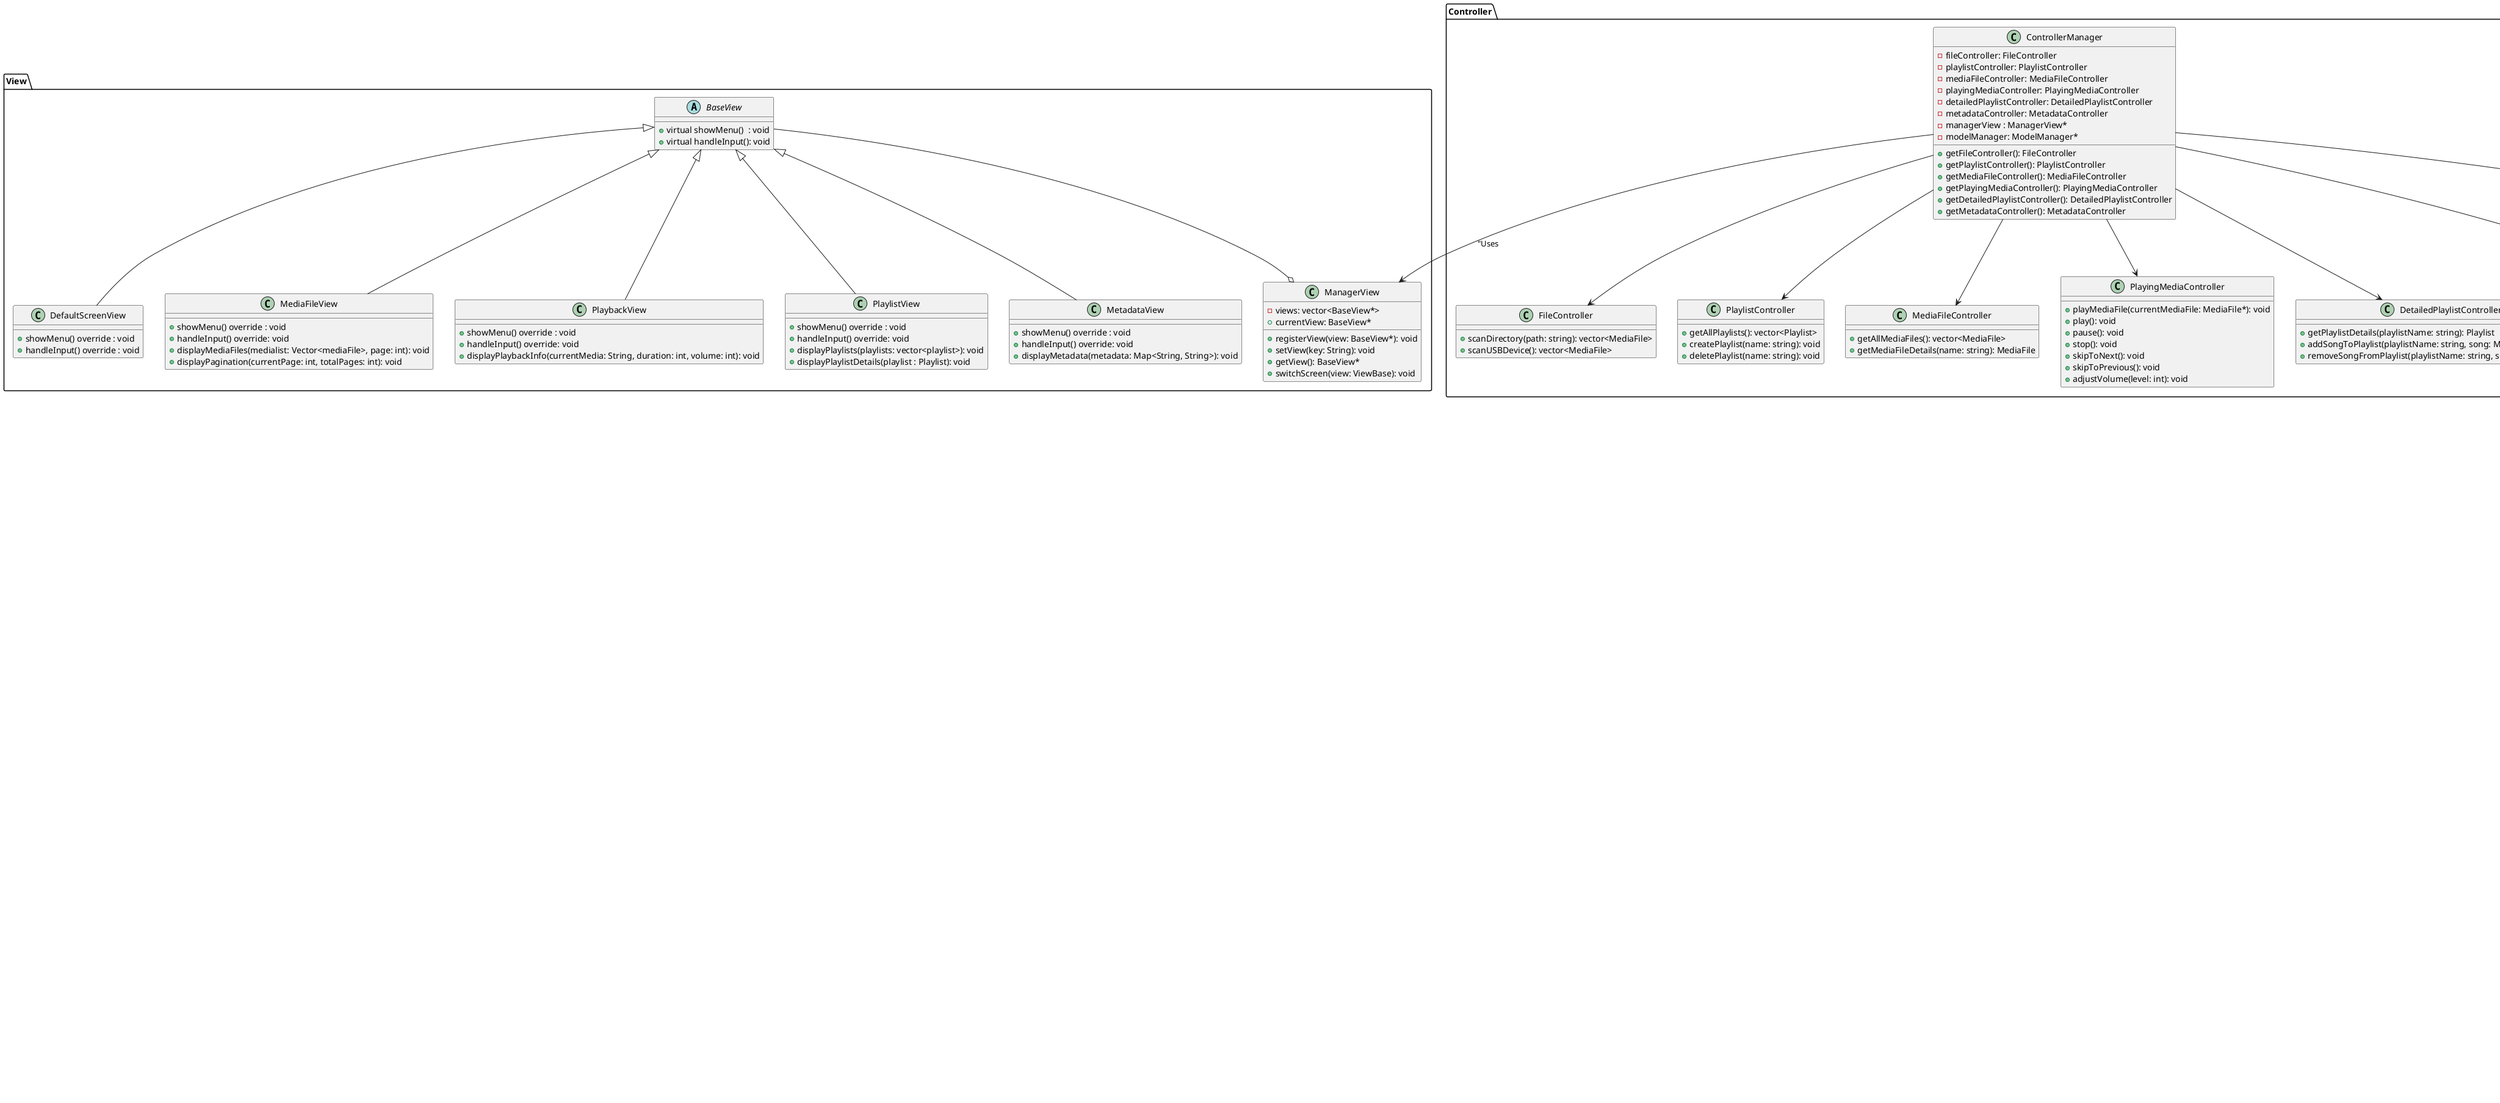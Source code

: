 @startuml

package View {
    class ManagerView {
        - views: vector<BaseView*>
        + currentView: BaseView*
        + registerView(view: BaseView*): void
        + setView(key: String): void
        + getView(): BaseView*
        + switchScreen(view: ViewBase): void
    }
    abstract class BaseView {
        +virtual showMenu()  : void
        +virtual handleInput(): void
    }
    class DefaultScreenView {
        + showMenu() override : void
        + handleInput() override : void
    }

    class MediaFileView {
        + showMenu() override : void
        + handleInput() override: void
        + displayMediaFiles(medialist: Vector<mediaFile>, page: int): void
        + displayPagination(currentPage: int, totalPages: int): void
    }

    class PlaybackView {
        + showMenu() override : void
        + handleInput() override: void
        + displayPlaybackInfo(currentMedia: String, duration: int, volume: int): void
    }

    class PlaylistView {
        + showMenu() override : void
        + handleInput() override: void
        + displayPlaylists(playlists: vector<playlist>): void
        + displayPlaylistDetails(playlist : Playlist): void
    }

    class MetadataView {
        + showMenu() override : void
        + handleInput() override: void
        + displayMetadata(metadata: Map<String, String>): void
    }
}

package Model {
    class ModelManager {
        - mediaLibrary: MediaLibrary
        - playlistLibrary: PlaylistLibrary
        - playingMedia: PlayingMedia
        
        + getMediaLibrary(): MediaLibrary
        + getPlaylistLibrary(): PlaylistLibrary
        + getPlayingMedia(): PlayingMedia
    }

    class PlaylistLibrary {
        - playlists: vector<Playlist>

        + getAllPlaylists(): vector<Playlist>
        + createPlaylist(playlist: Playlist): void
        + deletePlaylist(playlist: Playlist): void
        + getPlaylistByName(name: string): Playlist
    }

    class PlayingMedia {
        - currentMediaFile: MediaFile*
        - currentTime: int
        - isPlaying: bool
        - duration: int

        + getCurrentMediaFile(): MediaFile*
        + setCurrentMediaFile(mediaFile: MediaFile*): void
        + getCurrentTime(): int
        + setCurrentTime(time: int): void
        + getIsPlaying(): bool
        + setIsPlaying(playing: bool): void
    }

    class MediaLibrary {
        - mediaFiles: vector<MediaFile>

        + getAllMediaFiles(): vector<MediaFile>    
        + addMediaFile(file: MediaFile): void
        + removeMediaFile(file: MediaFile): void
        + getMediaFile(): MediaFile
        + scanDirectory(path: string): void
        + scanUSBDevice(): void

        + getTotalPages(pageSize: int): int
        + getMediaFilesForPage(page: int, pageSize: int): vector<MediaFile>
    }

    class MediaFile {
        - name: string
        - path: string
        - type: string
        - metadata: Metadata

        + getName(): string
        + getPath(): string
        + getType(): string
        + getMetadata(): Metadata
        + setMetadata(metadata: Metadata): void
        
    }

    class Metadata {
        - metadata: map<string, string>

        + getMetaData(): map<string, string>
        + setData(data: map<string, string>): void
        + getValue(key: string): string
        + setValue( key: string, value: string): void
    }

    class Playlist {
        - name: string
        - songs: vector<MediaFile>

        + getName(): string
        + getSongs(): vector<MediaFile>
        + addSong(song: MediaFile): void
        + removeSong(song: MediaFile): void
    }
}
package Controller{
    class ControllerManager {
        - fileController: FileController
        - playlistController: PlaylistController
        - mediaFileController: MediaFileController
        - playingMediaController: PlayingMediaController
        - detailedPlaylistController: DetailedPlaylistController
        - metadataController: MetadataController
        - managerView : ManagerView*
        - modelManager: ModelManager*

        + getFileController(): FileController
        + getPlaylistController(): PlaylistController
        + getMediaFileController(): MediaFileController
        + getPlayingMediaController(): PlayingMediaController
        + getDetailedPlaylistController(): DetailedPlaylistController
        + getMetadataController(): MetadataController
    }

    class FileController {
        + scanDirectory(path: string): vector<MediaFile>
        + scanUSBDevice(): vector<MediaFile>
    }

    class PlaylistController {
        + getAllPlaylists(): vector<Playlist>
        + createPlaylist(name: string): void
        + deletePlaylist(name: string): void
    }

    class MediaFileController {
        + getAllMediaFiles(): vector<MediaFile>
        + getMediaFileDetails(name: string): MediaFile
    }

    class PlayingMediaController {

        + playMediaFile(currentMediaFile: MediaFile*): void
        + play(): void
        + pause(): void
        + stop(): void
        + skipToNext(): void
        + skipToPrevious(): void
        + adjustVolume(level: int): void
    }

    class DetailedPlaylistController {
        + getPlaylistDetails(playlistName: string): Playlist
        + addSongToPlaylist(playlistName: string, song: MediaFile): void
        + removeSongFromPlaylist(playlistName: string, song: MediaFile): void
    }

    class MetadataController {
        + getMetadatabyID(file: MediaFile): map<string, string>
        + updateMediaFileMetadata(file: MediaFile, metadata: map<string, string>): void
    }
}

ControllerManager --> ModelManager : "Uses"
ControllerManager --> ManagerView : "Uses

BaseView --o ManagerView
BaseView <|-- DefaultScreenView
BaseView <|-- MediaFileView
BaseView <|-- PlaybackView
BaseView <|-- PlaylistView
BaseView <|-- MetadataView

ModelManager --> MediaLibrary
ModelManager --> PlaylistLibrary
ModelManager --> PlayingMedia
PlaylistLibrary o-- Playlist
Playlist o-- MediaFile
MediaLibrary o-- MediaFile
MediaFile o-- Metadata
PlayingMedia --> MediaFile

ControllerManager --> MetadataController
ControllerManager --> PlayingMediaController
ControllerManager --> PlaylistController
ControllerManager --> MediaFileController
ControllerManager --> FileController
ControllerManager --> DetailedPlaylistController

@enduml
